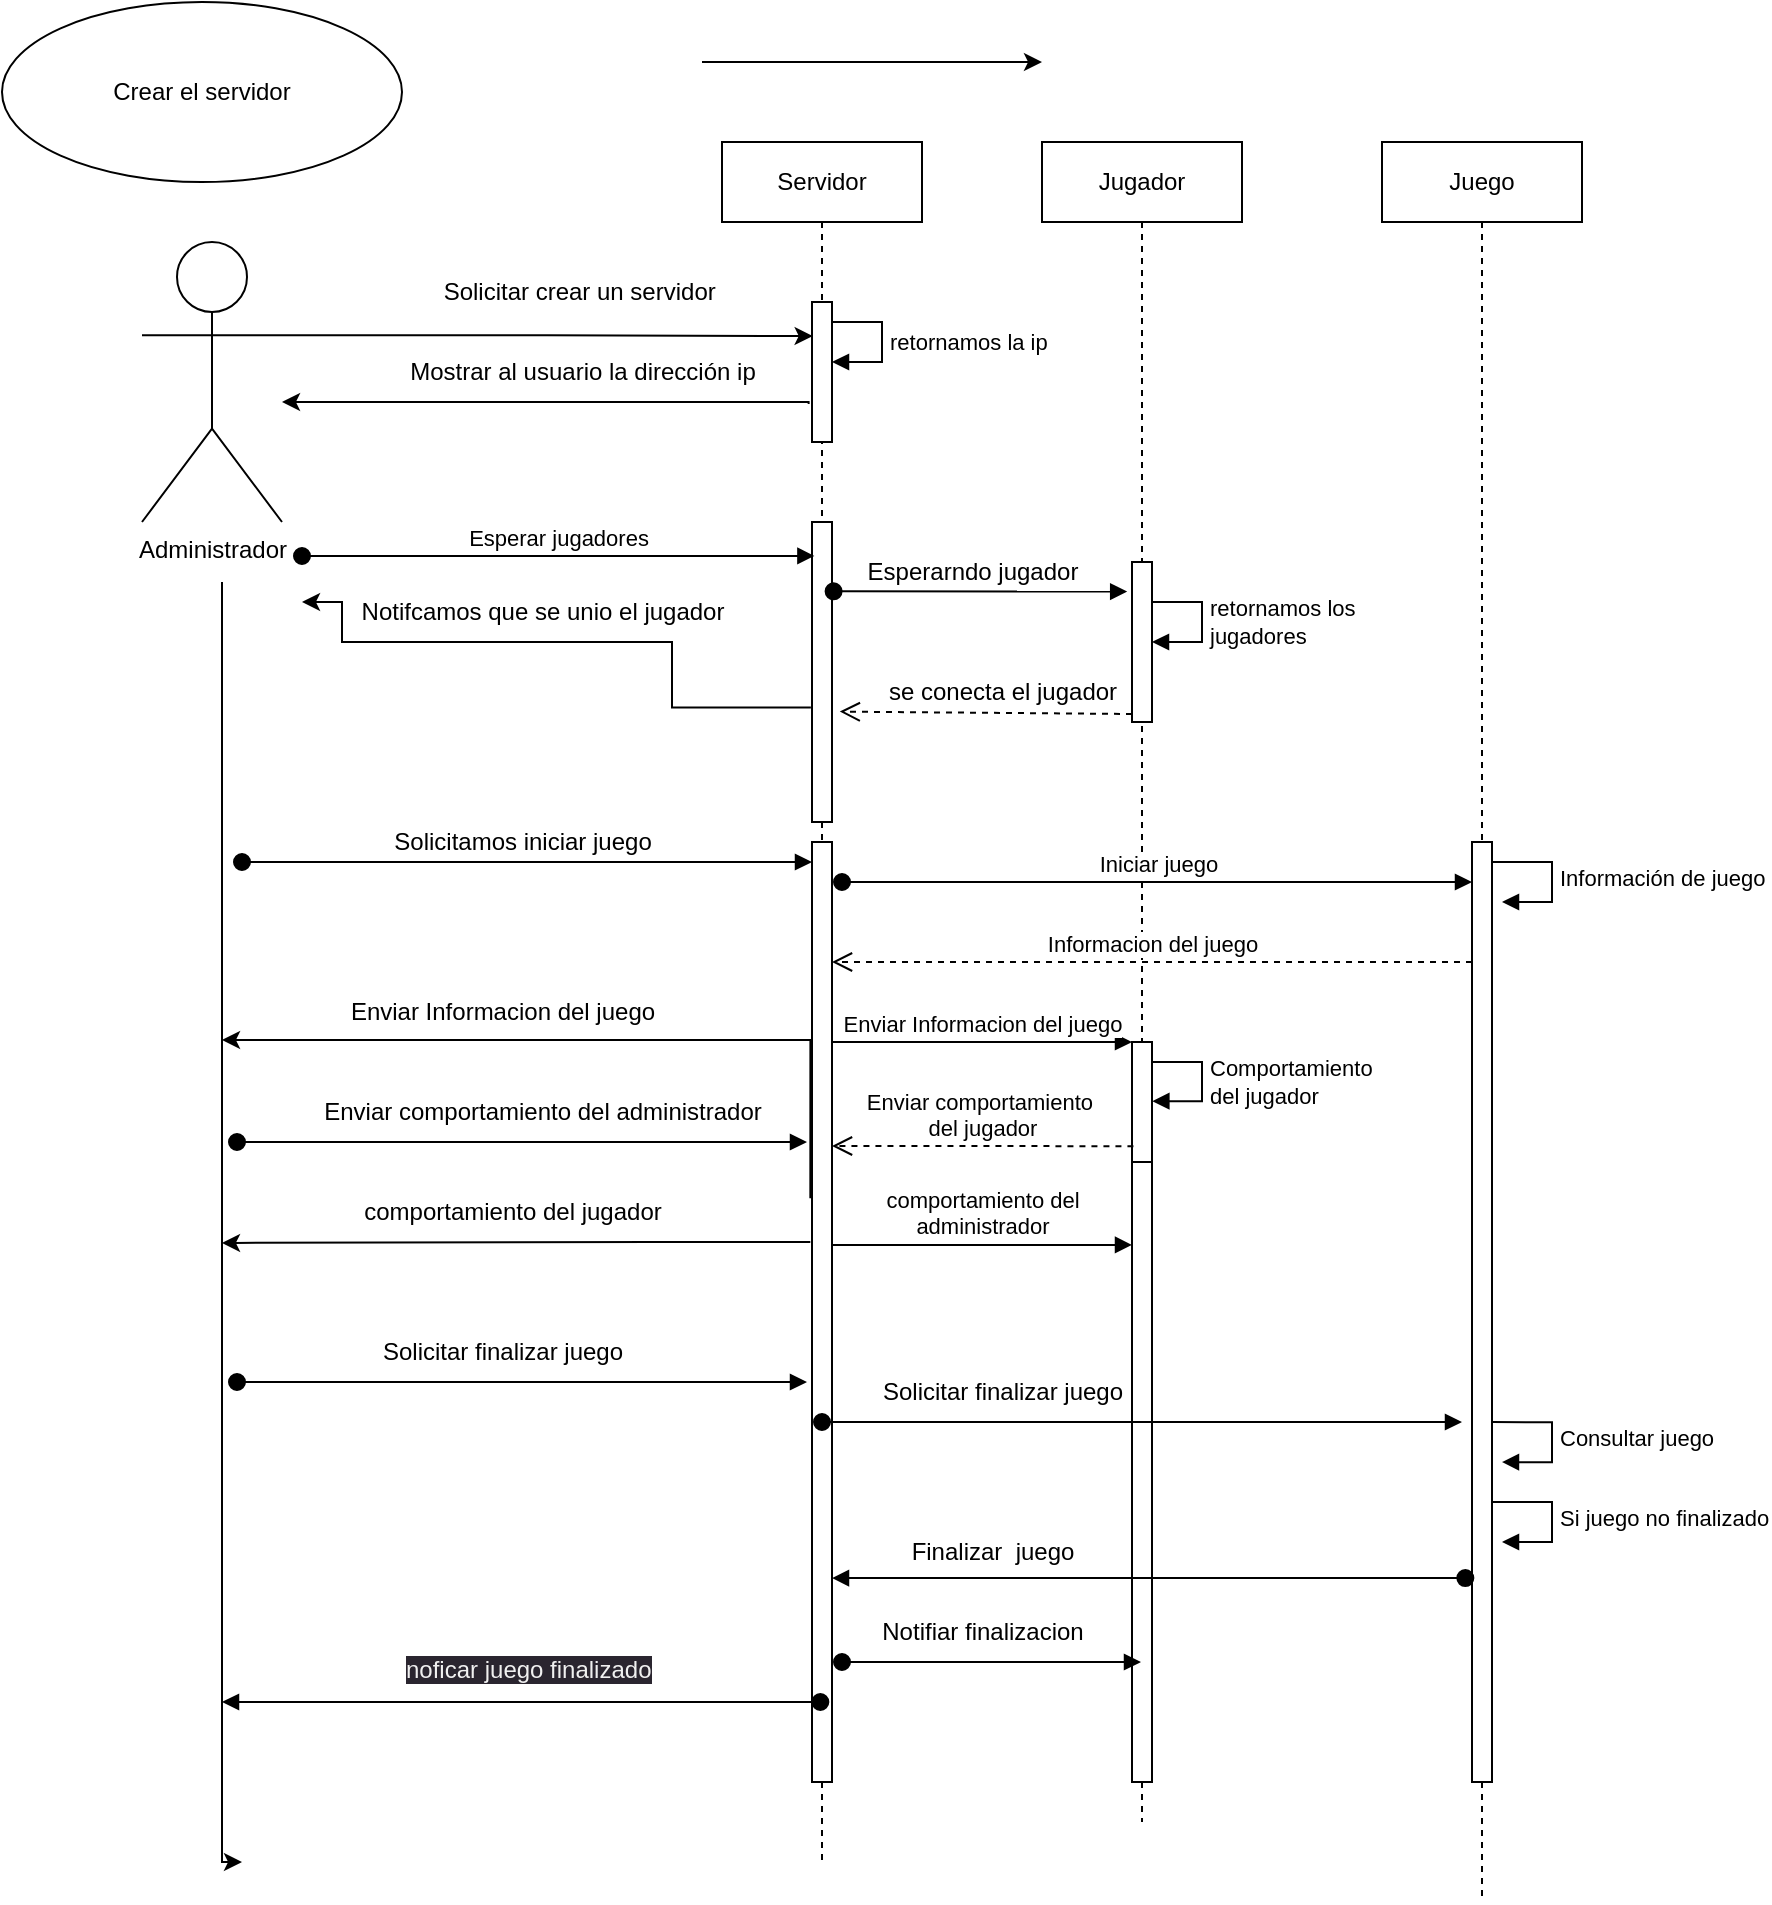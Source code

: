 <mxfile version="20.8.16" type="device"><diagram name="Página-1" id="Dd2w_sKkpY7ZzxhD8kP8"><mxGraphModel dx="3547" dy="1420" grid="1" gridSize="10" guides="1" tooltips="1" connect="1" arrows="1" fold="1" page="1" pageScale="1" pageWidth="1169" pageHeight="1654" math="0" shadow="0"><root><mxCell id="0"/><mxCell id="1" parent="0"/><mxCell id="Tk4BI1dM1k7t2p53197--21" value="Crear el servidor" style="ellipse;whiteSpace=wrap;html=1;" parent="1" vertex="1"><mxGeometry x="100" y="50" width="200" height="90" as="geometry"/></mxCell><mxCell id="Tk4BI1dM1k7t2p53197--22" value="Servidor" style="shape=umlLifeline;perimeter=lifelinePerimeter;whiteSpace=wrap;html=1;container=1;collapsible=0;recursiveResize=0;outlineConnect=0;" parent="1" vertex="1"><mxGeometry x="460" y="120" width="100" height="860" as="geometry"/></mxCell><mxCell id="Tk4BI1dM1k7t2p53197--40" value="" style="html=1;points=[];perimeter=orthogonalPerimeter;" parent="Tk4BI1dM1k7t2p53197--22" vertex="1"><mxGeometry x="45" y="190" width="10" height="150" as="geometry"/></mxCell><mxCell id="Tk4BI1dM1k7t2p53197--54" value="" style="html=1;points=[];perimeter=orthogonalPerimeter;" parent="Tk4BI1dM1k7t2p53197--22" vertex="1"><mxGeometry x="45" y="350" width="10" height="470" as="geometry"/></mxCell><mxCell id="Tk4BI1dM1k7t2p53197--55" value="" style="html=1;verticalAlign=bottom;startArrow=oval;endArrow=block;startSize=8;rounded=0;" parent="Tk4BI1dM1k7t2p53197--22" target="Tk4BI1dM1k7t2p53197--54" edge="1"><mxGeometry x="-0.158" y="10" relative="1" as="geometry"><mxPoint x="-240" y="360" as="sourcePoint"/><mxPoint as="offset"/></mxGeometry></mxCell><mxCell id="Tk4BI1dM1k7t2p53197--69" value="" style="html=1;points=[];perimeter=orthogonalPerimeter;" parent="Tk4BI1dM1k7t2p53197--22" vertex="1"><mxGeometry x="45" y="80" width="10" height="70" as="geometry"/></mxCell><mxCell id="Tk4BI1dM1k7t2p53197--73" value="retornamos la ip" style="edgeStyle=orthogonalEdgeStyle;html=1;align=left;spacingLeft=2;endArrow=block;rounded=0;" parent="Tk4BI1dM1k7t2p53197--22" source="Tk4BI1dM1k7t2p53197--69" target="Tk4BI1dM1k7t2p53197--69" edge="1"><mxGeometry relative="1" as="geometry"><mxPoint x="80" y="90" as="sourcePoint"/><Array as="points"><mxPoint x="80" y="90"/><mxPoint x="80" y="110"/></Array><mxPoint x="85" y="110" as="targetPoint"/></mxGeometry></mxCell><mxCell id="Tk4BI1dM1k7t2p53197--89" value="comportamiento del&lt;br&gt;administrador" style="html=1;verticalAlign=bottom;endArrow=block;entryX=0;entryY=0;rounded=0;" parent="Tk4BI1dM1k7t2p53197--22" edge="1"><mxGeometry relative="1" as="geometry"><mxPoint x="55" y="551.47" as="sourcePoint"/><mxPoint x="205" y="551.47" as="targetPoint"/></mxGeometry></mxCell><mxCell id="Tk4BI1dM1k7t2p53197--90" style="edgeStyle=orthogonalEdgeStyle;rounded=0;orthogonalLoop=1;jettySize=auto;html=1;exitX=-0.083;exitY=0.379;exitDx=0;exitDy=0;exitPerimeter=0;" parent="Tk4BI1dM1k7t2p53197--22" edge="1"><mxGeometry relative="1" as="geometry"><mxPoint x="44.17" y="550.01" as="sourcePoint"/><mxPoint x="-250" y="550.47" as="targetPoint"/><Array as="points"><mxPoint x="-35" y="550.47"/><mxPoint x="-250" y="550.47"/></Array></mxGeometry></mxCell><mxCell id="Tk4BI1dM1k7t2p53197--24" style="edgeStyle=orthogonalEdgeStyle;rounded=0;orthogonalLoop=1;jettySize=auto;html=1;exitX=1;exitY=0.333;exitDx=0;exitDy=0;exitPerimeter=0;entryX=0.033;entryY=0.213;entryDx=0;entryDy=0;entryPerimeter=0;" parent="1" source="Tk4BI1dM1k7t2p53197--23" edge="1"><mxGeometry relative="1" as="geometry"><mxPoint x="505.33" y="217.04" as="targetPoint"/></mxGeometry></mxCell><mxCell id="Tk4BI1dM1k7t2p53197--23" value="Administrador" style="shape=umlActor;verticalLabelPosition=bottom;verticalAlign=top;html=1;" parent="1" vertex="1"><mxGeometry x="170" y="170" width="70" height="140" as="geometry"/></mxCell><mxCell id="Tk4BI1dM1k7t2p53197--26" value="Solicitar crear un servidor&amp;nbsp;" style="text;html=1;align=center;verticalAlign=middle;resizable=0;points=[];autosize=1;strokeColor=none;fillColor=none;" parent="1" vertex="1"><mxGeometry x="310" y="180" width="160" height="30" as="geometry"/></mxCell><mxCell id="Tk4BI1dM1k7t2p53197--35" style="edgeStyle=orthogonalEdgeStyle;rounded=0;orthogonalLoop=1;jettySize=auto;html=1;exitX=-0.167;exitY=0.638;exitDx=0;exitDy=0;exitPerimeter=0;" parent="1" target="Tk4BI1dM1k7t2p53197--23" edge="1"><mxGeometry relative="1" as="geometry"><mxPoint x="503.33" y="251.04" as="sourcePoint"/><mxPoint x="660" y="270" as="targetPoint"/><Array as="points"><mxPoint x="310" y="250"/><mxPoint x="310" y="250"/></Array></mxGeometry></mxCell><mxCell id="Tk4BI1dM1k7t2p53197--36" value="Mostrar al usuario la dirección ip" style="text;html=1;align=center;verticalAlign=middle;resizable=0;points=[];autosize=1;strokeColor=none;fillColor=none;" parent="1" vertex="1"><mxGeometry x="290" y="220" width="200" height="30" as="geometry"/></mxCell><mxCell id="Tk4BI1dM1k7t2p53197--37" style="edgeStyle=orthogonalEdgeStyle;rounded=0;orthogonalLoop=1;jettySize=auto;html=1;" parent="1" edge="1"><mxGeometry relative="1" as="geometry"><mxPoint x="450" y="80" as="sourcePoint"/><mxPoint x="620" y="80" as="targetPoint"/><Array as="points"><mxPoint x="600" y="80"/></Array></mxGeometry></mxCell><mxCell id="Tk4BI1dM1k7t2p53197--41" value="Esperar jugadores" style="html=1;verticalAlign=bottom;startArrow=oval;endArrow=block;startSize=8;rounded=0;entryX=0.12;entryY=0.113;entryDx=0;entryDy=0;entryPerimeter=0;" parent="1" target="Tk4BI1dM1k7t2p53197--40" edge="1"><mxGeometry relative="1" as="geometry"><mxPoint x="250" y="327" as="sourcePoint"/></mxGeometry></mxCell><mxCell id="Tk4BI1dM1k7t2p53197--43" value="Jugador" style="shape=umlLifeline;perimeter=lifelinePerimeter;whiteSpace=wrap;html=1;container=1;collapsible=0;recursiveResize=0;outlineConnect=0;" parent="1" vertex="1"><mxGeometry x="620" y="120" width="100" height="840" as="geometry"/></mxCell><mxCell id="Tk4BI1dM1k7t2p53197--47" value="" style="html=1;points=[];perimeter=orthogonalPerimeter;" parent="Tk4BI1dM1k7t2p53197--43" vertex="1"><mxGeometry x="45" y="210" width="10" height="80" as="geometry"/></mxCell><mxCell id="Tk4BI1dM1k7t2p53197--80" value="" style="html=1;points=[];perimeter=orthogonalPerimeter;" parent="Tk4BI1dM1k7t2p53197--43" vertex="1"><mxGeometry x="45" y="450" width="10" height="80" as="geometry"/></mxCell><mxCell id="Tk4BI1dM1k7t2p53197--86" value="Comportamiento&lt;br&gt;del jugador" style="edgeStyle=orthogonalEdgeStyle;html=1;align=left;spacingLeft=2;endArrow=block;rounded=0;entryX=1.019;entryY=0.37;entryDx=0;entryDy=0;entryPerimeter=0;" parent="Tk4BI1dM1k7t2p53197--43" target="Tk4BI1dM1k7t2p53197--80" edge="1"><mxGeometry relative="1" as="geometry"><mxPoint x="55" y="460" as="sourcePoint"/><Array as="points"><mxPoint x="80" y="460"/><mxPoint x="80" y="480"/></Array><mxPoint x="60" y="480" as="targetPoint"/></mxGeometry></mxCell><mxCell id="Tk4BI1dM1k7t2p53197--88" value="" style="html=1;points=[];perimeter=orthogonalPerimeter;" parent="Tk4BI1dM1k7t2p53197--43" vertex="1"><mxGeometry x="45" y="510" width="10" height="310" as="geometry"/></mxCell><mxCell id="Jk7z7P23MKJRoXhtsawA-1" value="retornamos los&amp;nbsp;&lt;br&gt;jugadores&amp;nbsp;" style="edgeStyle=orthogonalEdgeStyle;html=1;align=left;spacingLeft=2;endArrow=block;rounded=0;" edge="1" parent="Tk4BI1dM1k7t2p53197--43"><mxGeometry relative="1" as="geometry"><mxPoint x="55" y="230" as="sourcePoint"/><Array as="points"><mxPoint x="80" y="230"/><mxPoint x="80" y="250"/></Array><mxPoint x="55" y="250" as="targetPoint"/></mxGeometry></mxCell><mxCell id="Tk4BI1dM1k7t2p53197--45" value="" style="html=1;verticalAlign=bottom;startArrow=oval;endArrow=block;startSize=8;rounded=0;exitX=1.08;exitY=0.231;exitDx=0;exitDy=0;exitPerimeter=0;entryX=-0.241;entryY=0.185;entryDx=0;entryDy=0;entryPerimeter=0;fillColor=#a20025;strokeColor=#000000;" parent="1" source="Tk4BI1dM1k7t2p53197--40" target="Tk4BI1dM1k7t2p53197--47" edge="1"><mxGeometry x="0.383" y="5" relative="1" as="geometry"><mxPoint x="780" y="330" as="sourcePoint"/><mxPoint x="840" y="344.65" as="targetPoint"/><mxPoint as="offset"/></mxGeometry></mxCell><mxCell id="Tk4BI1dM1k7t2p53197--46" value="Esperarndo jugador" style="text;html=1;align=center;verticalAlign=middle;resizable=0;points=[];autosize=1;strokeColor=none;fillColor=none;" parent="1" vertex="1"><mxGeometry x="520" y="320" width="130" height="30" as="geometry"/></mxCell><mxCell id="Tk4BI1dM1k7t2p53197--49" value="" style="html=1;verticalAlign=bottom;endArrow=open;dashed=1;endSize=8;exitX=0;exitY=0.95;rounded=0;entryX=1.389;entryY=0.632;entryDx=0;entryDy=0;entryPerimeter=0;" parent="1" source="Tk4BI1dM1k7t2p53197--47" target="Tk4BI1dM1k7t2p53197--40" edge="1"><mxGeometry relative="1" as="geometry"><mxPoint x="770" y="436" as="targetPoint"/></mxGeometry></mxCell><mxCell id="Tk4BI1dM1k7t2p53197--51" value="se conecta el jugador" style="text;html=1;align=center;verticalAlign=middle;resizable=0;points=[];autosize=1;strokeColor=none;fillColor=none;" parent="1" vertex="1"><mxGeometry x="530" y="380" width="140" height="30" as="geometry"/></mxCell><mxCell id="Tk4BI1dM1k7t2p53197--52" value="Juego" style="shape=umlLifeline;perimeter=lifelinePerimeter;whiteSpace=wrap;html=1;container=1;collapsible=0;recursiveResize=0;outlineConnect=0;" parent="1" vertex="1"><mxGeometry x="790" y="120" width="100" height="880" as="geometry"/></mxCell><mxCell id="Tk4BI1dM1k7t2p53197--63" value="" style="html=1;points=[];perimeter=orthogonalPerimeter;" parent="Tk4BI1dM1k7t2p53197--52" vertex="1"><mxGeometry x="45" y="350" width="10" height="470" as="geometry"/></mxCell><mxCell id="Tk4BI1dM1k7t2p53197--79" value="Información de juego" style="edgeStyle=orthogonalEdgeStyle;html=1;align=left;spacingLeft=2;endArrow=block;rounded=0;entryX=1;entryY=0;" parent="Tk4BI1dM1k7t2p53197--52" edge="1"><mxGeometry relative="1" as="geometry"><mxPoint x="55" y="360" as="sourcePoint"/><Array as="points"><mxPoint x="85" y="360"/><mxPoint x="85" y="380"/></Array><mxPoint x="60" y="380" as="targetPoint"/></mxGeometry></mxCell><mxCell id="Tk4BI1dM1k7t2p53197--104" value="Consultar juego" style="edgeStyle=orthogonalEdgeStyle;html=1;align=left;spacingLeft=2;endArrow=block;rounded=0;entryX=1;entryY=0;" parent="Tk4BI1dM1k7t2p53197--52" edge="1"><mxGeometry relative="1" as="geometry"><mxPoint x="55" y="640.06" as="sourcePoint"/><Array as="points"><mxPoint x="85" y="640.06"/><mxPoint x="85" y="660.06"/></Array><mxPoint x="60" y="660.06" as="targetPoint"/></mxGeometry></mxCell><mxCell id="Tk4BI1dM1k7t2p53197--105" value="Si juego no finalizado" style="edgeStyle=orthogonalEdgeStyle;html=1;align=left;spacingLeft=2;endArrow=block;rounded=0;entryX=1;entryY=0;" parent="Tk4BI1dM1k7t2p53197--52" edge="1"><mxGeometry relative="1" as="geometry"><mxPoint x="55" y="680.0" as="sourcePoint"/><Array as="points"><mxPoint x="85" y="680"/><mxPoint x="85" y="700"/></Array><mxPoint x="60" y="700.0" as="targetPoint"/></mxGeometry></mxCell><mxCell id="Tk4BI1dM1k7t2p53197--56" style="edgeStyle=orthogonalEdgeStyle;rounded=0;orthogonalLoop=1;jettySize=auto;html=1;exitX=-0.056;exitY=0.618;exitDx=0;exitDy=0;exitPerimeter=0;" parent="1" source="Tk4BI1dM1k7t2p53197--40" edge="1"><mxGeometry relative="1" as="geometry"><mxPoint x="285" y="370.02" as="sourcePoint"/><mxPoint x="250" y="350" as="targetPoint"/><Array as="points"><mxPoint x="435" y="403"/><mxPoint x="435" y="370"/><mxPoint x="270" y="370"/><mxPoint x="270" y="350"/></Array></mxGeometry></mxCell><mxCell id="Tk4BI1dM1k7t2p53197--57" value="Notifcamos que se unio el jugador" style="text;html=1;align=center;verticalAlign=middle;resizable=0;points=[];autosize=1;strokeColor=none;fillColor=none;" parent="1" vertex="1"><mxGeometry x="270" y="340" width="200" height="30" as="geometry"/></mxCell><mxCell id="Tk4BI1dM1k7t2p53197--58" style="edgeStyle=orthogonalEdgeStyle;rounded=0;orthogonalLoop=1;jettySize=auto;html=1;" parent="1" edge="1"><mxGeometry relative="1" as="geometry"><mxPoint x="210" y="340" as="sourcePoint"/><mxPoint x="220" y="980" as="targetPoint"/><Array as="points"><mxPoint x="210" y="420"/><mxPoint x="210" y="420"/></Array></mxGeometry></mxCell><mxCell id="Tk4BI1dM1k7t2p53197--62" value="Solicitamos iniciar juego" style="text;html=1;align=center;verticalAlign=middle;resizable=0;points=[];autosize=1;strokeColor=none;fillColor=none;" parent="1" vertex="1"><mxGeometry x="285" y="455" width="150" height="30" as="geometry"/></mxCell><mxCell id="Tk4BI1dM1k7t2p53197--64" value="Iniciar juego" style="html=1;verticalAlign=bottom;startArrow=oval;endArrow=block;startSize=8;rounded=0;" parent="1" target="Tk4BI1dM1k7t2p53197--63" edge="1"><mxGeometry relative="1" as="geometry"><mxPoint x="520" y="490" as="sourcePoint"/></mxGeometry></mxCell><mxCell id="Tk4BI1dM1k7t2p53197--67" value="Informacion del juego" style="html=1;verticalAlign=bottom;endArrow=open;dashed=1;endSize=8;rounded=0;" parent="1" source="Tk4BI1dM1k7t2p53197--63" target="Tk4BI1dM1k7t2p53197--54" edge="1"><mxGeometry relative="1" as="geometry"><mxPoint x="835" y="509.68" as="sourcePoint"/><mxPoint x="755" y="509.68" as="targetPoint"/><Array as="points"><mxPoint x="740" y="530"/></Array></mxGeometry></mxCell><mxCell id="Tk4BI1dM1k7t2p53197--81" value="Enviar Informacion del juego" style="html=1;verticalAlign=bottom;endArrow=block;entryX=0;entryY=0;rounded=0;" parent="1" source="Tk4BI1dM1k7t2p53197--54" target="Tk4BI1dM1k7t2p53197--80" edge="1"><mxGeometry relative="1" as="geometry"><mxPoint x="595" y="570" as="sourcePoint"/></mxGeometry></mxCell><mxCell id="Tk4BI1dM1k7t2p53197--82" value="Enviar comportamiento&amp;nbsp;&lt;br&gt;del jugador" style="html=1;verticalAlign=bottom;endArrow=open;dashed=1;endSize=8;exitX=0.072;exitY=0.652;rounded=0;exitDx=0;exitDy=0;exitPerimeter=0;" parent="1" source="Tk4BI1dM1k7t2p53197--80" target="Tk4BI1dM1k7t2p53197--54" edge="1"><mxGeometry relative="1" as="geometry"><mxPoint x="595" y="646" as="targetPoint"/><Array as="points"><mxPoint x="600" y="622"/></Array></mxGeometry></mxCell><mxCell id="Tk4BI1dM1k7t2p53197--83" style="edgeStyle=orthogonalEdgeStyle;rounded=0;orthogonalLoop=1;jettySize=auto;html=1;exitX=-0.083;exitY=0.379;exitDx=0;exitDy=0;exitPerimeter=0;" parent="1" source="Tk4BI1dM1k7t2p53197--54" edge="1"><mxGeometry relative="1" as="geometry"><mxPoint x="275" y="519.58" as="sourcePoint"/><mxPoint x="210" y="569" as="targetPoint"/><Array as="points"><mxPoint x="425" y="569"/><mxPoint x="210" y="569"/></Array></mxGeometry></mxCell><mxCell id="Tk4BI1dM1k7t2p53197--84" value="Enviar Informacion del juego" style="text;html=1;align=center;verticalAlign=middle;resizable=0;points=[];autosize=1;strokeColor=none;fillColor=none;" parent="1" vertex="1"><mxGeometry x="260" y="540" width="180" height="30" as="geometry"/></mxCell><mxCell id="Tk4BI1dM1k7t2p53197--85" value="" style="html=1;verticalAlign=bottom;startArrow=oval;endArrow=block;startSize=8;rounded=0;" parent="1" edge="1"><mxGeometry x="-0.158" y="10" relative="1" as="geometry"><mxPoint x="217.5" y="620" as="sourcePoint"/><mxPoint x="502.5" y="620" as="targetPoint"/><mxPoint as="offset"/></mxGeometry></mxCell><mxCell id="Tk4BI1dM1k7t2p53197--87" value="Enviar comportamiento del administrador" style="text;html=1;align=center;verticalAlign=middle;resizable=0;points=[];autosize=1;strokeColor=none;fillColor=none;" parent="1" vertex="1"><mxGeometry x="250" y="590" width="240" height="30" as="geometry"/></mxCell><mxCell id="Tk4BI1dM1k7t2p53197--91" value="comportamiento del jugador" style="text;html=1;align=center;verticalAlign=middle;resizable=0;points=[];autosize=1;strokeColor=none;fillColor=none;" parent="1" vertex="1"><mxGeometry x="270" y="640" width="170" height="30" as="geometry"/></mxCell><mxCell id="Tk4BI1dM1k7t2p53197--92" value="" style="html=1;verticalAlign=bottom;startArrow=oval;endArrow=block;startSize=8;rounded=0;" parent="1" edge="1"><mxGeometry x="-0.158" y="10" relative="1" as="geometry"><mxPoint x="217.5" y="740" as="sourcePoint"/><mxPoint x="502.5" y="740" as="targetPoint"/><mxPoint as="offset"/></mxGeometry></mxCell><mxCell id="Tk4BI1dM1k7t2p53197--93" value="Solicitar finalizar juego" style="text;html=1;align=center;verticalAlign=middle;resizable=0;points=[];autosize=1;strokeColor=none;fillColor=none;" parent="1" vertex="1"><mxGeometry x="280" y="710" width="140" height="30" as="geometry"/></mxCell><mxCell id="Tk4BI1dM1k7t2p53197--94" value="" style="html=1;verticalAlign=bottom;startArrow=oval;endArrow=block;startSize=8;rounded=0;" parent="1" target="Tk4BI1dM1k7t2p53197--43" edge="1"><mxGeometry x="-0.158" y="10" relative="1" as="geometry"><mxPoint x="520" y="880" as="sourcePoint"/><mxPoint x="795" y="740" as="targetPoint"/><mxPoint as="offset"/><Array as="points"><mxPoint x="590" y="880"/></Array></mxGeometry></mxCell><mxCell id="Tk4BI1dM1k7t2p53197--96" value="Notifiar finalizacion" style="text;html=1;align=center;verticalAlign=middle;resizable=0;points=[];autosize=1;strokeColor=none;fillColor=none;" parent="1" vertex="1"><mxGeometry x="530" y="850" width="120" height="30" as="geometry"/></mxCell><mxCell id="Tk4BI1dM1k7t2p53197--103" value="" style="html=1;verticalAlign=bottom;startArrow=oval;endArrow=block;startSize=8;rounded=0;" parent="1" edge="1"><mxGeometry x="-0.158" y="10" relative="1" as="geometry"><mxPoint x="510" y="760" as="sourcePoint"/><mxPoint x="830" y="760" as="targetPoint"/><mxPoint as="offset"/></mxGeometry></mxCell><mxCell id="Tk4BI1dM1k7t2p53197--106" value="" style="html=1;verticalAlign=bottom;startArrow=oval;endArrow=block;startSize=8;rounded=0;exitX=-0.333;exitY=0.783;exitDx=0;exitDy=0;exitPerimeter=0;" parent="1" source="Tk4BI1dM1k7t2p53197--63" target="Tk4BI1dM1k7t2p53197--54" edge="1"><mxGeometry x="-0.158" y="10" relative="1" as="geometry"><mxPoint x="600" y="820" as="sourcePoint"/><mxPoint x="885" y="820" as="targetPoint"/><mxPoint as="offset"/></mxGeometry></mxCell><mxCell id="Tk4BI1dM1k7t2p53197--107" value="Finalizar&amp;nbsp; juego" style="text;html=1;align=center;verticalAlign=middle;resizable=0;points=[];autosize=1;strokeColor=none;fillColor=none;" parent="1" vertex="1"><mxGeometry x="545" y="810" width="100" height="30" as="geometry"/></mxCell><mxCell id="Tk4BI1dM1k7t2p53197--108" value="Solicitar finalizar juego" style="text;html=1;align=center;verticalAlign=middle;resizable=0;points=[];autosize=1;strokeColor=none;fillColor=none;" parent="1" vertex="1"><mxGeometry x="530" y="730" width="140" height="30" as="geometry"/></mxCell><mxCell id="Tk4BI1dM1k7t2p53197--109" value="" style="html=1;verticalAlign=bottom;startArrow=oval;endArrow=block;startSize=8;rounded=0;exitX=-0.083;exitY=0.92;exitDx=0;exitDy=0;exitPerimeter=0;" parent="1" edge="1"><mxGeometry x="-0.158" y="10" relative="1" as="geometry"><mxPoint x="509.17" y="900" as="sourcePoint"/><mxPoint x="210" y="900" as="targetPoint"/><mxPoint as="offset"/></mxGeometry></mxCell><mxCell id="Tk4BI1dM1k7t2p53197--110" value="&lt;span style=&quot;color: rgb(240, 240, 240); font-family: Helvetica; font-size: 12px; font-style: normal; font-variant-ligatures: normal; font-variant-caps: normal; font-weight: 400; letter-spacing: normal; orphans: 2; text-align: center; text-indent: 0px; text-transform: none; widows: 2; word-spacing: 0px; -webkit-text-stroke-width: 0px; background-color: rgb(42, 37, 47); text-decoration-thickness: initial; text-decoration-style: initial; text-decoration-color: initial; float: none; display: inline !important;&quot;&gt;noficar juego finalizado&lt;/span&gt;" style="text;whiteSpace=wrap;html=1;" parent="1" vertex="1"><mxGeometry x="300" y="870" width="180" height="40" as="geometry"/></mxCell></root></mxGraphModel></diagram></mxfile>
